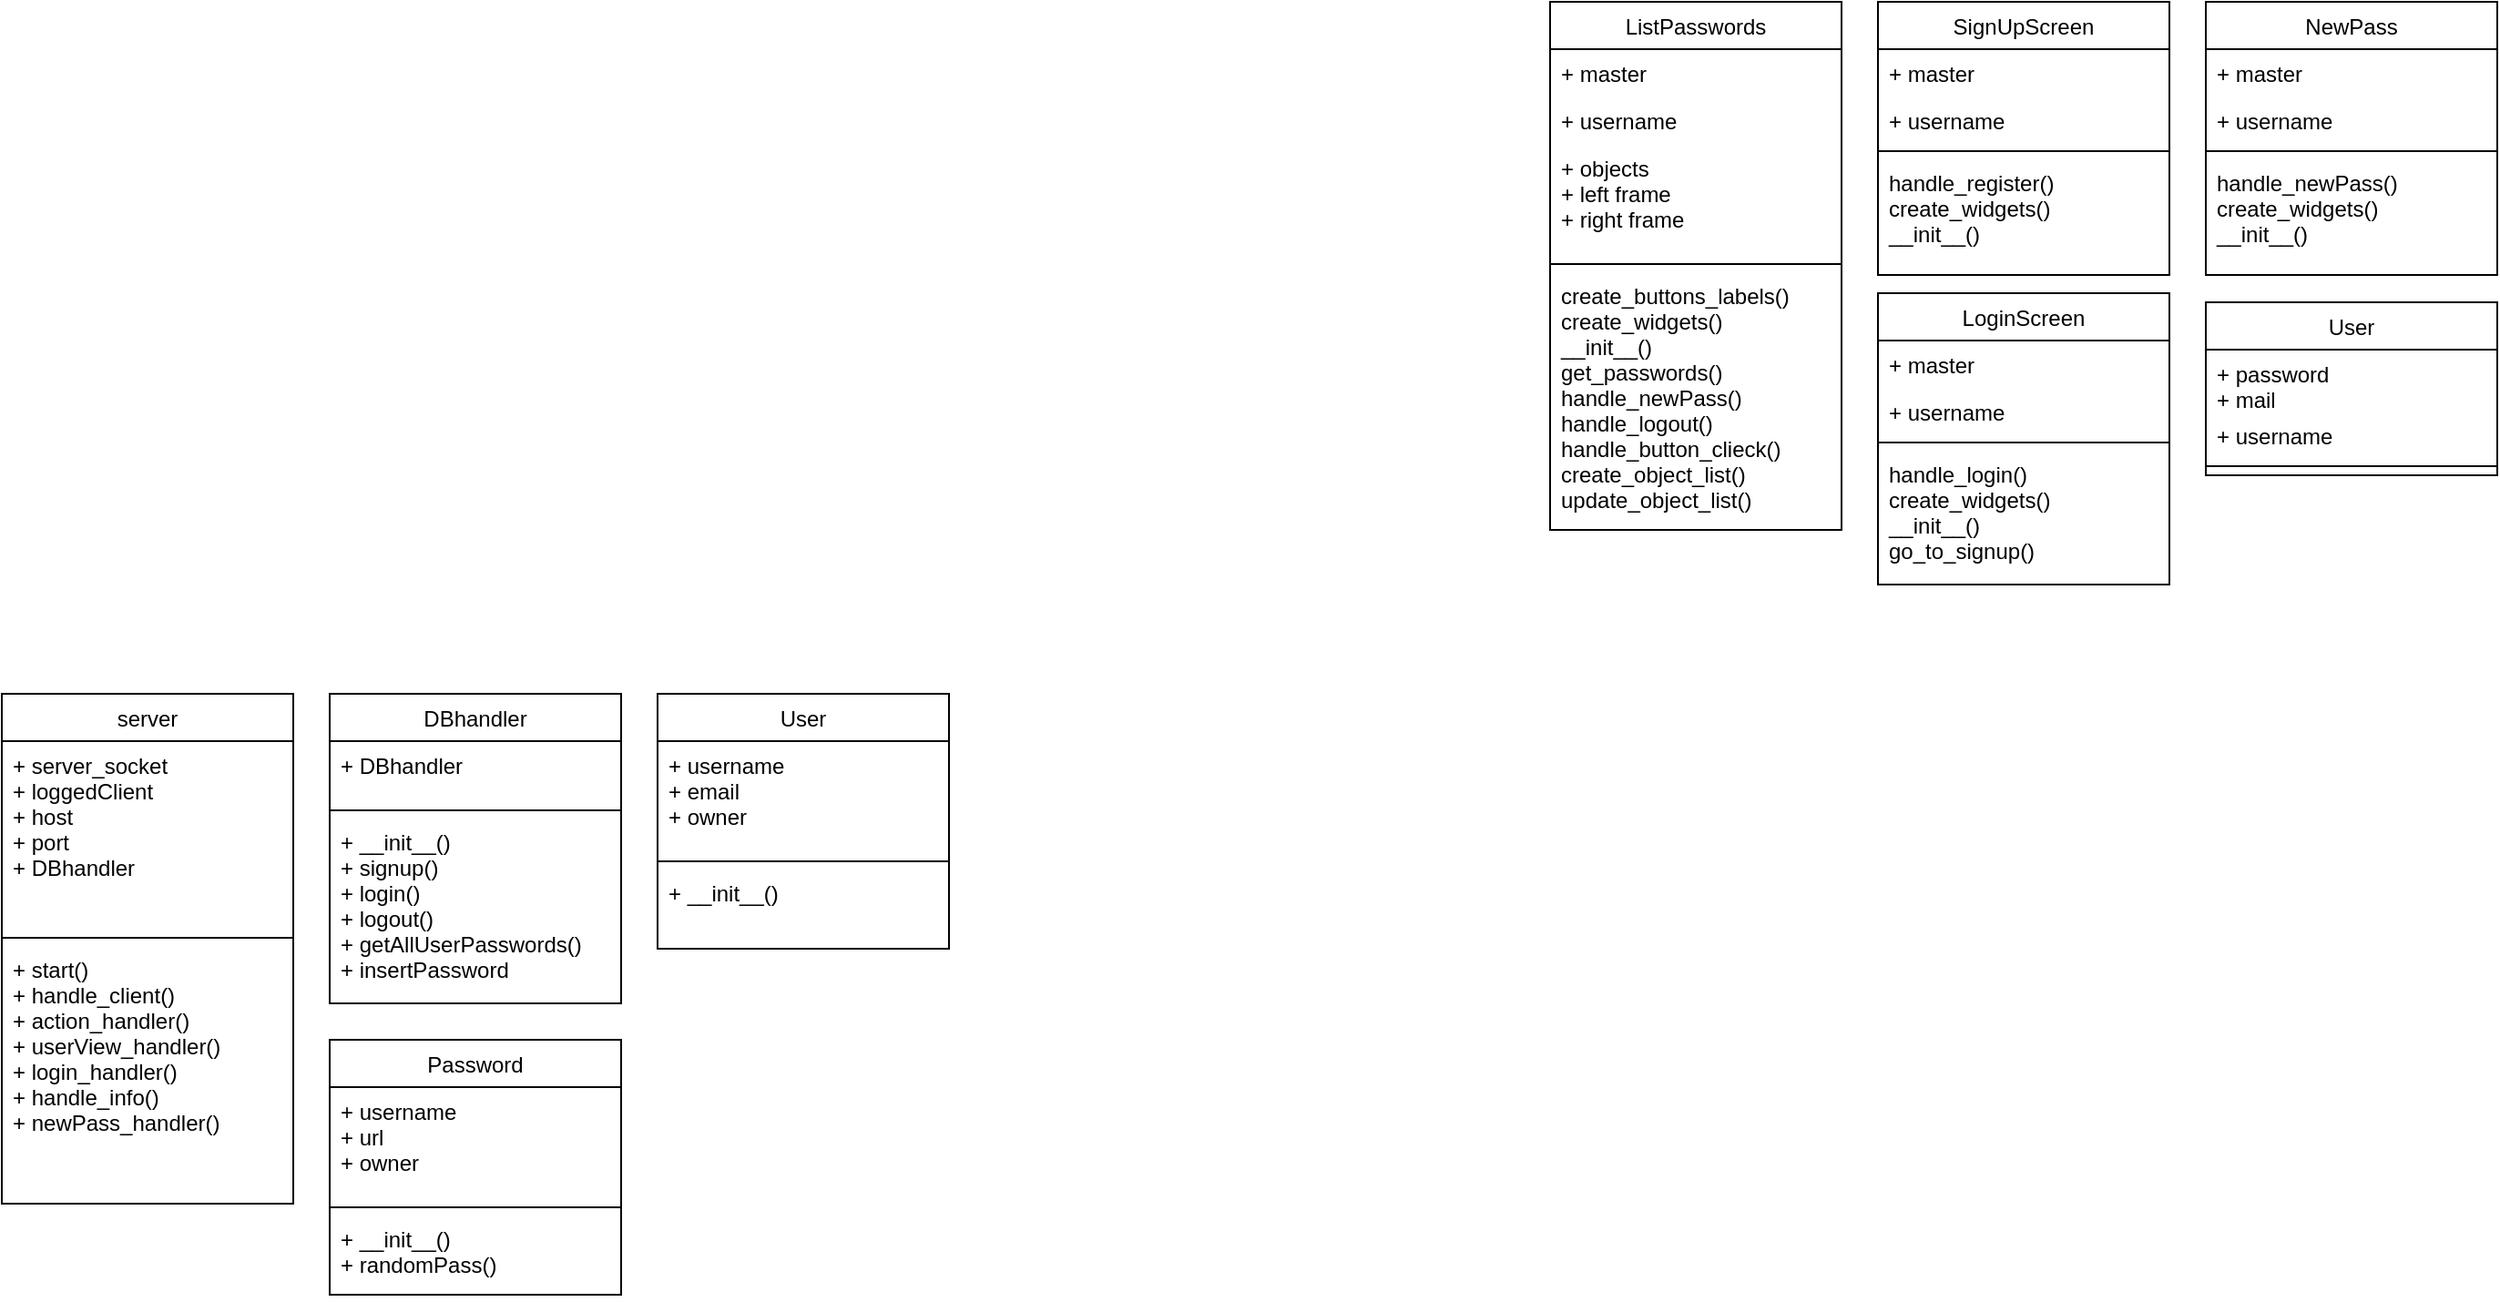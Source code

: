 <mxfile version="21.3.2" type="device">
  <diagram id="C5RBs43oDa-KdzZeNtuy" name="Page-1">
    <mxGraphModel dx="1853" dy="693" grid="1" gridSize="10" guides="1" tooltips="1" connect="1" arrows="1" fold="1" page="1" pageScale="1" pageWidth="827" pageHeight="1169" math="0" shadow="0">
      <root>
        <mxCell id="WIyWlLk6GJQsqaUBKTNV-0" />
        <mxCell id="WIyWlLk6GJQsqaUBKTNV-1" parent="WIyWlLk6GJQsqaUBKTNV-0" />
        <mxCell id="LLzRUw8gEmpdKAAqa6rB-28" value="ListPasswords" style="swimlane;fontStyle=0;align=center;verticalAlign=top;childLayout=stackLayout;horizontal=1;startSize=26;horizontalStack=0;resizeParent=1;resizeLast=0;collapsible=1;marginBottom=0;rounded=0;shadow=0;strokeWidth=1;" vertex="1" parent="WIyWlLk6GJQsqaUBKTNV-1">
          <mxGeometry x="50" y="60" width="160" height="290" as="geometry">
            <mxRectangle x="550" y="140" width="160" height="26" as="alternateBounds" />
          </mxGeometry>
        </mxCell>
        <mxCell id="LLzRUw8gEmpdKAAqa6rB-29" value="+ master&#xa;" style="text;align=left;verticalAlign=top;spacingLeft=4;spacingRight=4;overflow=hidden;rotatable=0;points=[[0,0.5],[1,0.5]];portConstraint=eastwest;" vertex="1" parent="LLzRUw8gEmpdKAAqa6rB-28">
          <mxGeometry y="26" width="160" height="26" as="geometry" />
        </mxCell>
        <mxCell id="LLzRUw8gEmpdKAAqa6rB-30" value="+ username" style="text;align=left;verticalAlign=top;spacingLeft=4;spacingRight=4;overflow=hidden;rotatable=0;points=[[0,0.5],[1,0.5]];portConstraint=eastwest;rounded=0;shadow=0;html=0;" vertex="1" parent="LLzRUw8gEmpdKAAqa6rB-28">
          <mxGeometry y="52" width="160" height="26" as="geometry" />
        </mxCell>
        <mxCell id="LLzRUw8gEmpdKAAqa6rB-31" value="+ objects&#xa;+ left frame&#xa;+ right frame" style="text;align=left;verticalAlign=top;spacingLeft=4;spacingRight=4;overflow=hidden;rotatable=0;points=[[0,0.5],[1,0.5]];portConstraint=eastwest;rounded=0;shadow=0;html=0;" vertex="1" parent="LLzRUw8gEmpdKAAqa6rB-28">
          <mxGeometry y="78" width="160" height="62" as="geometry" />
        </mxCell>
        <mxCell id="LLzRUw8gEmpdKAAqa6rB-32" value="" style="line;html=1;strokeWidth=1;align=left;verticalAlign=middle;spacingTop=-1;spacingLeft=3;spacingRight=3;rotatable=0;labelPosition=right;points=[];portConstraint=eastwest;" vertex="1" parent="LLzRUw8gEmpdKAAqa6rB-28">
          <mxGeometry y="140" width="160" height="8" as="geometry" />
        </mxCell>
        <mxCell id="LLzRUw8gEmpdKAAqa6rB-33" value="create_buttons_labels()&#xa;create_widgets()&#xa;__init__()&#xa;get_passwords()&#xa;handle_newPass()&#xa;handle_logout()&#xa;handle_button_clieck()&#xa;create_object_list()&#xa;update_object_list()" style="text;align=left;verticalAlign=top;spacingLeft=4;spacingRight=4;overflow=hidden;rotatable=0;points=[[0,0.5],[1,0.5]];portConstraint=eastwest;" vertex="1" parent="LLzRUw8gEmpdKAAqa6rB-28">
          <mxGeometry y="148" width="160" height="142" as="geometry" />
        </mxCell>
        <mxCell id="LLzRUw8gEmpdKAAqa6rB-34" value="SignUpScreen" style="swimlane;fontStyle=0;align=center;verticalAlign=top;childLayout=stackLayout;horizontal=1;startSize=26;horizontalStack=0;resizeParent=1;resizeLast=0;collapsible=1;marginBottom=0;rounded=0;shadow=0;strokeWidth=1;" vertex="1" parent="WIyWlLk6GJQsqaUBKTNV-1">
          <mxGeometry x="230" y="60" width="160" height="150" as="geometry">
            <mxRectangle x="550" y="140" width="160" height="26" as="alternateBounds" />
          </mxGeometry>
        </mxCell>
        <mxCell id="LLzRUw8gEmpdKAAqa6rB-35" value="+ master&#xa;" style="text;align=left;verticalAlign=top;spacingLeft=4;spacingRight=4;overflow=hidden;rotatable=0;points=[[0,0.5],[1,0.5]];portConstraint=eastwest;" vertex="1" parent="LLzRUw8gEmpdKAAqa6rB-34">
          <mxGeometry y="26" width="160" height="26" as="geometry" />
        </mxCell>
        <mxCell id="LLzRUw8gEmpdKAAqa6rB-36" value="+ username" style="text;align=left;verticalAlign=top;spacingLeft=4;spacingRight=4;overflow=hidden;rotatable=0;points=[[0,0.5],[1,0.5]];portConstraint=eastwest;rounded=0;shadow=0;html=0;" vertex="1" parent="LLzRUw8gEmpdKAAqa6rB-34">
          <mxGeometry y="52" width="160" height="26" as="geometry" />
        </mxCell>
        <mxCell id="LLzRUw8gEmpdKAAqa6rB-38" value="" style="line;html=1;strokeWidth=1;align=left;verticalAlign=middle;spacingTop=-1;spacingLeft=3;spacingRight=3;rotatable=0;labelPosition=right;points=[];portConstraint=eastwest;" vertex="1" parent="LLzRUw8gEmpdKAAqa6rB-34">
          <mxGeometry y="78" width="160" height="8" as="geometry" />
        </mxCell>
        <mxCell id="LLzRUw8gEmpdKAAqa6rB-39" value="handle_register()&#xa;create_widgets()&#xa;__init__()" style="text;align=left;verticalAlign=top;spacingLeft=4;spacingRight=4;overflow=hidden;rotatable=0;points=[[0,0.5],[1,0.5]];portConstraint=eastwest;" vertex="1" parent="LLzRUw8gEmpdKAAqa6rB-34">
          <mxGeometry y="86" width="160" height="64" as="geometry" />
        </mxCell>
        <mxCell id="LLzRUw8gEmpdKAAqa6rB-46" value="LoginScreen" style="swimlane;fontStyle=0;align=center;verticalAlign=top;childLayout=stackLayout;horizontal=1;startSize=26;horizontalStack=0;resizeParent=1;resizeLast=0;collapsible=1;marginBottom=0;rounded=0;shadow=0;strokeWidth=1;" vertex="1" parent="WIyWlLk6GJQsqaUBKTNV-1">
          <mxGeometry x="230" y="220" width="160" height="160" as="geometry">
            <mxRectangle x="550" y="140" width="160" height="26" as="alternateBounds" />
          </mxGeometry>
        </mxCell>
        <mxCell id="LLzRUw8gEmpdKAAqa6rB-47" value="+ master&#xa;" style="text;align=left;verticalAlign=top;spacingLeft=4;spacingRight=4;overflow=hidden;rotatable=0;points=[[0,0.5],[1,0.5]];portConstraint=eastwest;" vertex="1" parent="LLzRUw8gEmpdKAAqa6rB-46">
          <mxGeometry y="26" width="160" height="26" as="geometry" />
        </mxCell>
        <mxCell id="LLzRUw8gEmpdKAAqa6rB-48" value="+ username" style="text;align=left;verticalAlign=top;spacingLeft=4;spacingRight=4;overflow=hidden;rotatable=0;points=[[0,0.5],[1,0.5]];portConstraint=eastwest;rounded=0;shadow=0;html=0;" vertex="1" parent="LLzRUw8gEmpdKAAqa6rB-46">
          <mxGeometry y="52" width="160" height="26" as="geometry" />
        </mxCell>
        <mxCell id="LLzRUw8gEmpdKAAqa6rB-49" value="" style="line;html=1;strokeWidth=1;align=left;verticalAlign=middle;spacingTop=-1;spacingLeft=3;spacingRight=3;rotatable=0;labelPosition=right;points=[];portConstraint=eastwest;" vertex="1" parent="LLzRUw8gEmpdKAAqa6rB-46">
          <mxGeometry y="78" width="160" height="8" as="geometry" />
        </mxCell>
        <mxCell id="LLzRUw8gEmpdKAAqa6rB-50" value="handle_login()&#xa;create_widgets()&#xa;__init__()&#xa;go_to_signup()" style="text;align=left;verticalAlign=top;spacingLeft=4;spacingRight=4;overflow=hidden;rotatable=0;points=[[0,0.5],[1,0.5]];portConstraint=eastwest;" vertex="1" parent="LLzRUw8gEmpdKAAqa6rB-46">
          <mxGeometry y="86" width="160" height="74" as="geometry" />
        </mxCell>
        <mxCell id="LLzRUw8gEmpdKAAqa6rB-51" value="NewPass" style="swimlane;fontStyle=0;align=center;verticalAlign=top;childLayout=stackLayout;horizontal=1;startSize=26;horizontalStack=0;resizeParent=1;resizeLast=0;collapsible=1;marginBottom=0;rounded=0;shadow=0;strokeWidth=1;" vertex="1" parent="WIyWlLk6GJQsqaUBKTNV-1">
          <mxGeometry x="410" y="60" width="160" height="150" as="geometry">
            <mxRectangle x="550" y="140" width="160" height="26" as="alternateBounds" />
          </mxGeometry>
        </mxCell>
        <mxCell id="LLzRUw8gEmpdKAAqa6rB-52" value="+ master&#xa;" style="text;align=left;verticalAlign=top;spacingLeft=4;spacingRight=4;overflow=hidden;rotatable=0;points=[[0,0.5],[1,0.5]];portConstraint=eastwest;" vertex="1" parent="LLzRUw8gEmpdKAAqa6rB-51">
          <mxGeometry y="26" width="160" height="26" as="geometry" />
        </mxCell>
        <mxCell id="LLzRUw8gEmpdKAAqa6rB-53" value="+ username" style="text;align=left;verticalAlign=top;spacingLeft=4;spacingRight=4;overflow=hidden;rotatable=0;points=[[0,0.5],[1,0.5]];portConstraint=eastwest;rounded=0;shadow=0;html=0;" vertex="1" parent="LLzRUw8gEmpdKAAqa6rB-51">
          <mxGeometry y="52" width="160" height="26" as="geometry" />
        </mxCell>
        <mxCell id="LLzRUw8gEmpdKAAqa6rB-54" value="" style="line;html=1;strokeWidth=1;align=left;verticalAlign=middle;spacingTop=-1;spacingLeft=3;spacingRight=3;rotatable=0;labelPosition=right;points=[];portConstraint=eastwest;" vertex="1" parent="LLzRUw8gEmpdKAAqa6rB-51">
          <mxGeometry y="78" width="160" height="8" as="geometry" />
        </mxCell>
        <mxCell id="LLzRUw8gEmpdKAAqa6rB-55" value="handle_newPass()&#xa;create_widgets()&#xa;__init__()" style="text;align=left;verticalAlign=top;spacingLeft=4;spacingRight=4;overflow=hidden;rotatable=0;points=[[0,0.5],[1,0.5]];portConstraint=eastwest;" vertex="1" parent="LLzRUw8gEmpdKAAqa6rB-51">
          <mxGeometry y="86" width="160" height="64" as="geometry" />
        </mxCell>
        <mxCell id="LLzRUw8gEmpdKAAqa6rB-56" value="User" style="swimlane;fontStyle=0;align=center;verticalAlign=top;childLayout=stackLayout;horizontal=1;startSize=26;horizontalStack=0;resizeParent=1;resizeLast=0;collapsible=1;marginBottom=0;rounded=0;shadow=0;strokeWidth=1;" vertex="1" parent="WIyWlLk6GJQsqaUBKTNV-1">
          <mxGeometry x="410" y="225" width="160" height="95" as="geometry">
            <mxRectangle x="550" y="140" width="160" height="26" as="alternateBounds" />
          </mxGeometry>
        </mxCell>
        <mxCell id="LLzRUw8gEmpdKAAqa6rB-57" value="+ password&#xa;+ mail&#xa;" style="text;align=left;verticalAlign=top;spacingLeft=4;spacingRight=4;overflow=hidden;rotatable=0;points=[[0,0.5],[1,0.5]];portConstraint=eastwest;" vertex="1" parent="LLzRUw8gEmpdKAAqa6rB-56">
          <mxGeometry y="26" width="160" height="34" as="geometry" />
        </mxCell>
        <mxCell id="LLzRUw8gEmpdKAAqa6rB-58" value="+ username" style="text;align=left;verticalAlign=top;spacingLeft=4;spacingRight=4;overflow=hidden;rotatable=0;points=[[0,0.5],[1,0.5]];portConstraint=eastwest;rounded=0;shadow=0;html=0;" vertex="1" parent="LLzRUw8gEmpdKAAqa6rB-56">
          <mxGeometry y="60" width="160" height="26" as="geometry" />
        </mxCell>
        <mxCell id="LLzRUw8gEmpdKAAqa6rB-59" value="" style="line;html=1;strokeWidth=1;align=left;verticalAlign=middle;spacingTop=-1;spacingLeft=3;spacingRight=3;rotatable=0;labelPosition=right;points=[];portConstraint=eastwest;" vertex="1" parent="LLzRUw8gEmpdKAAqa6rB-56">
          <mxGeometry y="86" width="160" height="8" as="geometry" />
        </mxCell>
        <mxCell id="LLzRUw8gEmpdKAAqa6rB-61" value="server" style="swimlane;fontStyle=0;align=center;verticalAlign=top;childLayout=stackLayout;horizontal=1;startSize=26;horizontalStack=0;resizeParent=1;resizeLast=0;collapsible=1;marginBottom=0;rounded=0;shadow=0;strokeWidth=1;" vertex="1" parent="WIyWlLk6GJQsqaUBKTNV-1">
          <mxGeometry x="-800" y="440" width="160" height="280" as="geometry">
            <mxRectangle x="550" y="140" width="160" height="26" as="alternateBounds" />
          </mxGeometry>
        </mxCell>
        <mxCell id="LLzRUw8gEmpdKAAqa6rB-64" value="+ server_socket&#xa;+ loggedClient&#xa;+ host&#xa;+ port&#xa;+ DBhandler" style="text;align=left;verticalAlign=top;spacingLeft=4;spacingRight=4;overflow=hidden;rotatable=0;points=[[0,0.5],[1,0.5]];portConstraint=eastwest;rounded=0;shadow=0;html=0;" vertex="1" parent="LLzRUw8gEmpdKAAqa6rB-61">
          <mxGeometry y="26" width="160" height="104" as="geometry" />
        </mxCell>
        <mxCell id="LLzRUw8gEmpdKAAqa6rB-65" value="" style="line;html=1;strokeWidth=1;align=left;verticalAlign=middle;spacingTop=-1;spacingLeft=3;spacingRight=3;rotatable=0;labelPosition=right;points=[];portConstraint=eastwest;" vertex="1" parent="LLzRUw8gEmpdKAAqa6rB-61">
          <mxGeometry y="130" width="160" height="8" as="geometry" />
        </mxCell>
        <mxCell id="LLzRUw8gEmpdKAAqa6rB-66" value="+ start()&#xa;+ handle_client()&#xa;+ action_handler()&#xa;+ userView_handler()&#xa;+ login_handler()&#xa;+ handle_info()&#xa;+ newPass_handler()&#xa;" style="text;align=left;verticalAlign=top;spacingLeft=4;spacingRight=4;overflow=hidden;rotatable=0;points=[[0,0.5],[1,0.5]];portConstraint=eastwest;" vertex="1" parent="LLzRUw8gEmpdKAAqa6rB-61">
          <mxGeometry y="138" width="160" height="142" as="geometry" />
        </mxCell>
        <mxCell id="LLzRUw8gEmpdKAAqa6rB-67" value="DBhandler" style="swimlane;fontStyle=0;align=center;verticalAlign=top;childLayout=stackLayout;horizontal=1;startSize=26;horizontalStack=0;resizeParent=1;resizeLast=0;collapsible=1;marginBottom=0;rounded=0;shadow=0;strokeWidth=1;" vertex="1" parent="WIyWlLk6GJQsqaUBKTNV-1">
          <mxGeometry x="-620" y="440" width="160" height="170" as="geometry">
            <mxRectangle x="550" y="140" width="160" height="26" as="alternateBounds" />
          </mxGeometry>
        </mxCell>
        <mxCell id="LLzRUw8gEmpdKAAqa6rB-68" value="+ DBhandler" style="text;align=left;verticalAlign=top;spacingLeft=4;spacingRight=4;overflow=hidden;rotatable=0;points=[[0,0.5],[1,0.5]];portConstraint=eastwest;" vertex="1" parent="LLzRUw8gEmpdKAAqa6rB-67">
          <mxGeometry y="26" width="160" height="34" as="geometry" />
        </mxCell>
        <mxCell id="LLzRUw8gEmpdKAAqa6rB-71" value="" style="line;html=1;strokeWidth=1;align=left;verticalAlign=middle;spacingTop=-1;spacingLeft=3;spacingRight=3;rotatable=0;labelPosition=right;points=[];portConstraint=eastwest;" vertex="1" parent="LLzRUw8gEmpdKAAqa6rB-67">
          <mxGeometry y="60" width="160" height="8" as="geometry" />
        </mxCell>
        <mxCell id="LLzRUw8gEmpdKAAqa6rB-72" value="+ __init__()&#xa;+ signup()&#xa;+ login()&#xa;+ logout()&#xa;+ getAllUserPasswords()&#xa;+ insertPassword&#xa;" style="text;align=left;verticalAlign=top;spacingLeft=4;spacingRight=4;overflow=hidden;rotatable=0;points=[[0,0.5],[1,0.5]];portConstraint=eastwest;" vertex="1" parent="LLzRUw8gEmpdKAAqa6rB-67">
          <mxGeometry y="68" width="160" height="102" as="geometry" />
        </mxCell>
        <mxCell id="LLzRUw8gEmpdKAAqa6rB-73" value="Password" style="swimlane;fontStyle=0;align=center;verticalAlign=top;childLayout=stackLayout;horizontal=1;startSize=26;horizontalStack=0;resizeParent=1;resizeLast=0;collapsible=1;marginBottom=0;rounded=0;shadow=0;strokeWidth=1;" vertex="1" parent="WIyWlLk6GJQsqaUBKTNV-1">
          <mxGeometry x="-620" y="630" width="160" height="140" as="geometry">
            <mxRectangle x="550" y="140" width="160" height="26" as="alternateBounds" />
          </mxGeometry>
        </mxCell>
        <mxCell id="LLzRUw8gEmpdKAAqa6rB-76" value="+ username&#xa;+ url&#xa;+ owner" style="text;align=left;verticalAlign=top;spacingLeft=4;spacingRight=4;overflow=hidden;rotatable=0;points=[[0,0.5],[1,0.5]];portConstraint=eastwest;rounded=0;shadow=0;html=0;" vertex="1" parent="LLzRUw8gEmpdKAAqa6rB-73">
          <mxGeometry y="26" width="160" height="62" as="geometry" />
        </mxCell>
        <mxCell id="LLzRUw8gEmpdKAAqa6rB-77" value="" style="line;html=1;strokeWidth=1;align=left;verticalAlign=middle;spacingTop=-1;spacingLeft=3;spacingRight=3;rotatable=0;labelPosition=right;points=[];portConstraint=eastwest;" vertex="1" parent="LLzRUw8gEmpdKAAqa6rB-73">
          <mxGeometry y="88" width="160" height="8" as="geometry" />
        </mxCell>
        <mxCell id="LLzRUw8gEmpdKAAqa6rB-80" value="+ __init__()&#xa;+ randomPass()" style="text;align=left;verticalAlign=top;spacingLeft=4;spacingRight=4;overflow=hidden;rotatable=0;points=[[0,0.5],[1,0.5]];portConstraint=eastwest;" vertex="1" parent="LLzRUw8gEmpdKAAqa6rB-73">
          <mxGeometry y="96" width="160" height="44" as="geometry" />
        </mxCell>
        <mxCell id="LLzRUw8gEmpdKAAqa6rB-82" value="User" style="swimlane;fontStyle=0;align=center;verticalAlign=top;childLayout=stackLayout;horizontal=1;startSize=26;horizontalStack=0;resizeParent=1;resizeLast=0;collapsible=1;marginBottom=0;rounded=0;shadow=0;strokeWidth=1;" vertex="1" parent="WIyWlLk6GJQsqaUBKTNV-1">
          <mxGeometry x="-440" y="440" width="160" height="140" as="geometry">
            <mxRectangle x="550" y="140" width="160" height="26" as="alternateBounds" />
          </mxGeometry>
        </mxCell>
        <mxCell id="LLzRUw8gEmpdKAAqa6rB-83" value="+ username&#xa;+ email&#xa;+ owner" style="text;align=left;verticalAlign=top;spacingLeft=4;spacingRight=4;overflow=hidden;rotatable=0;points=[[0,0.5],[1,0.5]];portConstraint=eastwest;rounded=0;shadow=0;html=0;" vertex="1" parent="LLzRUw8gEmpdKAAqa6rB-82">
          <mxGeometry y="26" width="160" height="62" as="geometry" />
        </mxCell>
        <mxCell id="LLzRUw8gEmpdKAAqa6rB-84" value="" style="line;html=1;strokeWidth=1;align=left;verticalAlign=middle;spacingTop=-1;spacingLeft=3;spacingRight=3;rotatable=0;labelPosition=right;points=[];portConstraint=eastwest;" vertex="1" parent="LLzRUw8gEmpdKAAqa6rB-82">
          <mxGeometry y="88" width="160" height="8" as="geometry" />
        </mxCell>
        <mxCell id="LLzRUw8gEmpdKAAqa6rB-85" value="+ __init__()" style="text;align=left;verticalAlign=top;spacingLeft=4;spacingRight=4;overflow=hidden;rotatable=0;points=[[0,0.5],[1,0.5]];portConstraint=eastwest;" vertex="1" parent="LLzRUw8gEmpdKAAqa6rB-82">
          <mxGeometry y="96" width="160" height="24" as="geometry" />
        </mxCell>
      </root>
    </mxGraphModel>
  </diagram>
</mxfile>
